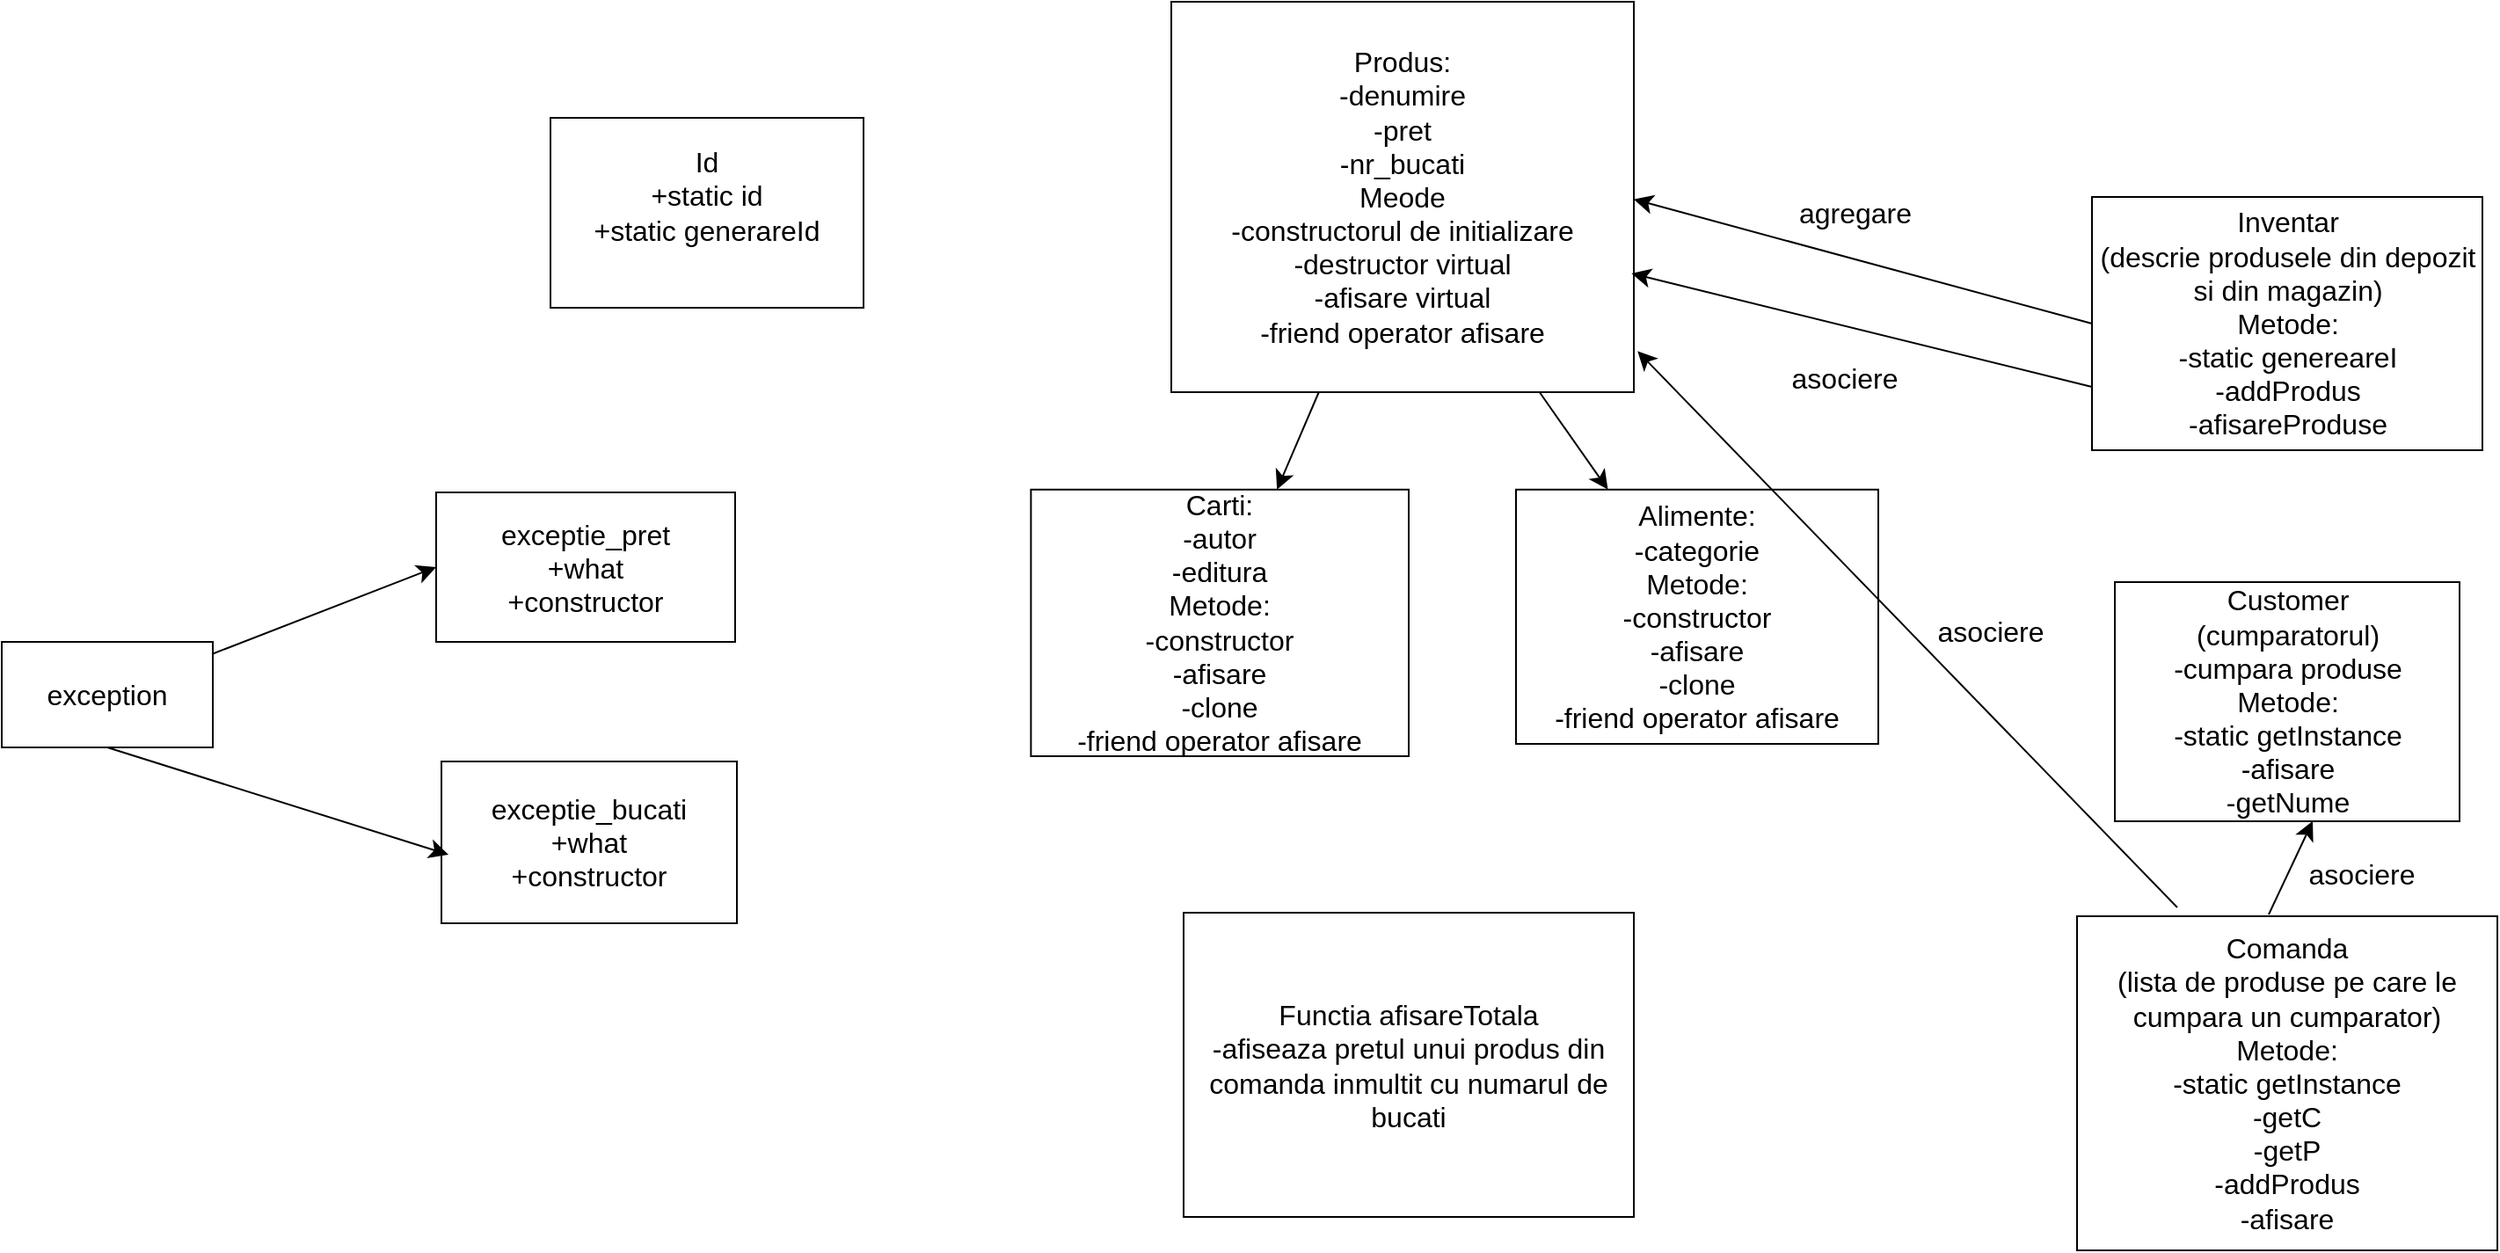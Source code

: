 <mxfile version="21.3.2" type="google">
  <diagram name="Pagina-1" id="_Be1CBAwEI0WAhHM08FA">
    <mxGraphModel grid="0" page="0" gridSize="10" guides="1" tooltips="1" connect="1" arrows="1" fold="1" pageScale="1" pageWidth="827" pageHeight="1169" math="0" shadow="0">
      <root>
        <mxCell id="0" />
        <mxCell id="1" parent="0" />
        <mxCell id="GDdZzEikVCgOrEU2IknP-1" value="&#xa;&lt;span style=&quot;color: rgb(0, 0, 0); font-family: Helvetica; font-size: 16px; font-style: normal; font-variant-ligatures: normal; font-variant-caps: normal; font-weight: 400; letter-spacing: normal; orphans: 2; text-align: center; text-indent: 0px; text-transform: none; widows: 2; word-spacing: 0px; -webkit-text-stroke-width: 0px; background-color: rgb(255, 255, 255); text-decoration-thickness: initial; text-decoration-style: initial; text-decoration-color: initial; float: none; display: inline !important;&quot;&gt;Id&lt;/span&gt;&lt;br style=&quot;border-color: var(--border-color); color: rgb(0, 0, 0); font-family: Helvetica; font-size: 16px; font-style: normal; font-variant-ligatures: normal; font-variant-caps: normal; font-weight: 400; letter-spacing: normal; orphans: 2; text-align: center; text-indent: 0px; text-transform: none; widows: 2; word-spacing: 0px; -webkit-text-stroke-width: 0px; background-color: rgb(255, 255, 255); text-decoration-thickness: initial; text-decoration-style: initial; text-decoration-color: initial;&quot;&gt;&lt;span style=&quot;color: rgb(0, 0, 0); font-family: Helvetica; font-size: 16px; font-style: normal; font-variant-ligatures: normal; font-variant-caps: normal; font-weight: 400; letter-spacing: normal; orphans: 2; text-align: center; text-indent: 0px; text-transform: none; widows: 2; word-spacing: 0px; -webkit-text-stroke-width: 0px; background-color: rgb(255, 255, 255); text-decoration-thickness: initial; text-decoration-style: initial; text-decoration-color: initial; float: none; display: inline !important;&quot;&gt;+static id&lt;/span&gt;&lt;br style=&quot;border-color: var(--border-color); color: rgb(0, 0, 0); font-family: Helvetica; font-size: 16px; font-style: normal; font-variant-ligatures: normal; font-variant-caps: normal; font-weight: 400; letter-spacing: normal; orphans: 2; text-align: center; text-indent: 0px; text-transform: none; widows: 2; word-spacing: 0px; -webkit-text-stroke-width: 0px; background-color: rgb(255, 255, 255); text-decoration-thickness: initial; text-decoration-style: initial; text-decoration-color: initial;&quot;&gt;&lt;span style=&quot;color: rgb(0, 0, 0); font-family: Helvetica; font-size: 16px; font-style: normal; font-variant-ligatures: normal; font-variant-caps: normal; font-weight: 400; letter-spacing: normal; orphans: 2; text-align: center; text-indent: 0px; text-transform: none; widows: 2; word-spacing: 0px; -webkit-text-stroke-width: 0px; background-color: rgb(255, 255, 255); text-decoration-thickness: initial; text-decoration-style: initial; text-decoration-color: initial; float: none; display: inline !important;&quot;&gt;+static generareId&lt;/span&gt;&#xa;&#xa;" style="rounded=0;whiteSpace=wrap;html=1;fontSize=16;" vertex="1" parent="1">
          <mxGeometry x="-336" y="-37" width="178" height="108" as="geometry" />
        </mxCell>
        <mxCell id="GDdZzEikVCgOrEU2IknP-4" value="Text" style="text;strokeColor=none;fillColor=none;html=1;align=center;verticalAlign=middle;whiteSpace=wrap;rounded=0;fontSize=16;" vertex="1" parent="1">
          <mxGeometry x="-61" y="175" width="118" height="56" as="geometry" />
        </mxCell>
        <mxCell id="GDdZzEikVCgOrEU2IknP-7" style="edgeStyle=none;curved=1;rounded=0;orthogonalLoop=1;jettySize=auto;html=1;fontSize=12;startSize=8;endSize=8;" edge="1" parent="1" source="GDdZzEikVCgOrEU2IknP-5" target="GDdZzEikVCgOrEU2IknP-8">
          <mxGeometry relative="1" as="geometry">
            <mxPoint x="-2.8" y="204.4" as="targetPoint" />
          </mxGeometry>
        </mxCell>
        <mxCell id="GDdZzEikVCgOrEU2IknP-9" style="edgeStyle=none;curved=1;rounded=0;orthogonalLoop=1;jettySize=auto;html=1;fontSize=12;startSize=8;endSize=8;" edge="1" parent="1" source="GDdZzEikVCgOrEU2IknP-5" target="GDdZzEikVCgOrEU2IknP-10">
          <mxGeometry relative="1" as="geometry">
            <mxPoint x="278.8" y="170.0" as="targetPoint" />
          </mxGeometry>
        </mxCell>
        <mxCell id="GDdZzEikVCgOrEU2IknP-5" value="Produs:&lt;br&gt;-denumire&lt;br&gt;-pret&lt;br&gt;-nr_bucati&lt;br&gt;Meode&lt;br&gt;-constructorul de initializare&lt;br&gt;-destructor virtual&lt;br&gt;-afisare virtual&lt;br&gt;-friend operator afisare" style="rounded=0;whiteSpace=wrap;html=1;fontSize=16;" vertex="1" parent="1">
          <mxGeometry x="17" y="-103" width="263" height="222" as="geometry" />
        </mxCell>
        <mxCell id="GDdZzEikVCgOrEU2IknP-8" value="Carti:&lt;br&gt;-autor&lt;br&gt;-editura&lt;br&gt;Metode:&lt;br&gt;-constructor&lt;br&gt;-afisare&lt;br&gt;-clone&lt;br&gt;-friend operator afisare" style="rounded=0;whiteSpace=wrap;html=1;fontSize=16;" vertex="1" parent="1">
          <mxGeometry x="-62.8" y="174.4" width="214.8" height="151.6" as="geometry" />
        </mxCell>
        <mxCell id="GDdZzEikVCgOrEU2IknP-10" value="Alimente:&lt;br&gt;-categorie&lt;br&gt;Metode:&lt;br&gt;-constructor&lt;br style=&quot;border-color: var(--border-color);&quot;&gt;-afisare&lt;br style=&quot;border-color: var(--border-color);&quot;&gt;-clone&lt;br style=&quot;border-color: var(--border-color);&quot;&gt;-friend operator afisare" style="rounded=0;whiteSpace=wrap;html=1;fontSize=16;" vertex="1" parent="1">
          <mxGeometry x="213" y="174.4" width="206" height="144.6" as="geometry" />
        </mxCell>
        <mxCell id="GDdZzEikVCgOrEU2IknP-28" style="edgeStyle=none;curved=1;rounded=0;orthogonalLoop=1;jettySize=auto;html=1;exitX=0;exitY=0.5;exitDx=0;exitDy=0;fontSize=12;startSize=8;endSize=8;" edge="1" parent="1" source="GDdZzEikVCgOrEU2IknP-12">
          <mxGeometry relative="1" as="geometry">
            <mxPoint x="280" y="9.338" as="targetPoint" />
          </mxGeometry>
        </mxCell>
        <mxCell id="GDdZzEikVCgOrEU2IknP-12" value="Inventar&lt;br&gt;(descrie produsele din depozit si din magazin)&lt;br&gt;Metode:&lt;br&gt;-static genereareI&lt;br&gt;-addProdus&lt;br&gt;-afisareProduse" style="rounded=0;whiteSpace=wrap;html=1;fontSize=16;" vertex="1" parent="1">
          <mxGeometry x="540.5" y="8" width="222" height="144" as="geometry" />
        </mxCell>
        <mxCell id="GDdZzEikVCgOrEU2IknP-16" value="Customer&lt;br&gt;(cumparatorul)&lt;br&gt;-cumpara produse&lt;br&gt;Metode:&lt;br&gt;-static getInstance&lt;br&gt;-afisare&lt;br&gt;-getNume" style="rounded=0;whiteSpace=wrap;html=1;fontSize=16;" vertex="1" parent="1">
          <mxGeometry x="553.5" y="227" width="196" height="136" as="geometry" />
        </mxCell>
        <mxCell id="GDdZzEikVCgOrEU2IknP-22" style="edgeStyle=none;curved=1;rounded=0;orthogonalLoop=1;jettySize=auto;html=1;exitX=1;exitY=1;exitDx=0;exitDy=0;fontSize=12;startSize=8;endSize=8;" edge="1" parent="1" source="GDdZzEikVCgOrEU2IknP-17">
          <mxGeometry relative="1" as="geometry">
            <mxPoint x="652.4" y="484" as="targetPoint" />
          </mxGeometry>
        </mxCell>
        <mxCell id="GDdZzEikVCgOrEU2IknP-17" value="Comanda&lt;br&gt;(lista de produse pe care le cumpara un cumparator)&lt;br&gt;Metode:&lt;br&gt;-static getInstance&lt;br&gt;-getC&lt;br&gt;-getP&lt;br&gt;-addProdus&lt;br&gt;-afisare" style="rounded=0;whiteSpace=wrap;html=1;fontSize=16;" vertex="1" parent="1">
          <mxGeometry x="532" y="417" width="239" height="190" as="geometry" />
        </mxCell>
        <mxCell id="GDdZzEikVCgOrEU2IknP-20" value="Functia afisareTotala&lt;br&gt;-afiseaza pretul unui produs din comanda inmultit cu numarul de bucati" style="rounded=0;whiteSpace=wrap;html=1;fontSize=16;" vertex="1" parent="1">
          <mxGeometry x="24" y="415" width="256" height="173" as="geometry" />
        </mxCell>
        <mxCell id="GDdZzEikVCgOrEU2IknP-23" value="exceptie_pret&lt;br&gt;+what&lt;br&gt;+constructor" style="rounded=0;whiteSpace=wrap;html=1;fontSize=16;" vertex="1" parent="1">
          <mxGeometry x="-401" y="176" width="170" height="85" as="geometry" />
        </mxCell>
        <mxCell id="GDdZzEikVCgOrEU2IknP-24" value="exceptie_bucati&lt;br&gt;+what&lt;br&gt;+constructor" style="rounded=0;whiteSpace=wrap;html=1;fontSize=16;" vertex="1" parent="1">
          <mxGeometry x="-398" y="329" width="168" height="92" as="geometry" />
        </mxCell>
        <mxCell id="GDdZzEikVCgOrEU2IknP-26" style="edgeStyle=none;curved=1;rounded=0;orthogonalLoop=1;jettySize=auto;html=1;entryX=0;entryY=0.5;entryDx=0;entryDy=0;fontSize=12;startSize=8;endSize=8;" edge="1" parent="1" source="GDdZzEikVCgOrEU2IknP-25" target="GDdZzEikVCgOrEU2IknP-23">
          <mxGeometry relative="1" as="geometry" />
        </mxCell>
        <mxCell id="GDdZzEikVCgOrEU2IknP-27" style="edgeStyle=none;curved=1;rounded=0;orthogonalLoop=1;jettySize=auto;html=1;exitX=0.5;exitY=1;exitDx=0;exitDy=0;entryX=0.024;entryY=0.576;entryDx=0;entryDy=0;entryPerimeter=0;fontSize=12;startSize=8;endSize=8;" edge="1" parent="1" source="GDdZzEikVCgOrEU2IknP-25" target="GDdZzEikVCgOrEU2IknP-24">
          <mxGeometry relative="1" as="geometry" />
        </mxCell>
        <mxCell id="GDdZzEikVCgOrEU2IknP-25" value="exception" style="rounded=0;whiteSpace=wrap;html=1;fontSize=16;" vertex="1" parent="1">
          <mxGeometry x="-648" y="261" width="120" height="60" as="geometry" />
        </mxCell>
        <mxCell id="GDdZzEikVCgOrEU2IknP-30" value="agregare" style="text;strokeColor=none;fillColor=none;html=1;align=center;verticalAlign=middle;whiteSpace=wrap;rounded=0;fontSize=16;" vertex="1" parent="1">
          <mxGeometry x="376" y="2" width="60" height="30" as="geometry" />
        </mxCell>
        <mxCell id="GDdZzEikVCgOrEU2IknP-31" value="" style="endArrow=classic;html=1;rounded=0;fontSize=12;startSize=8;endSize=8;curved=1;entryX=0.995;entryY=0.696;entryDx=0;entryDy=0;entryPerimeter=0;exitX=0;exitY=0.75;exitDx=0;exitDy=0;" edge="1" parent="1" source="GDdZzEikVCgOrEU2IknP-12" target="GDdZzEikVCgOrEU2IknP-5">
          <mxGeometry width="50" height="50" relative="1" as="geometry">
            <mxPoint x="345" y="158" as="sourcePoint" />
            <mxPoint x="395" y="113" as="targetPoint" />
          </mxGeometry>
        </mxCell>
        <mxCell id="GDdZzEikVCgOrEU2IknP-32" value="asociere" style="text;strokeColor=none;fillColor=none;html=1;align=center;verticalAlign=middle;whiteSpace=wrap;rounded=0;fontSize=16;" vertex="1" parent="1">
          <mxGeometry x="370" y="96" width="60" height="30" as="geometry" />
        </mxCell>
        <mxCell id="GDdZzEikVCgOrEU2IknP-33" value="" style="endArrow=classic;html=1;rounded=0;fontSize=12;startSize=8;endSize=8;curved=1;entryX=1.008;entryY=0.895;entryDx=0;entryDy=0;entryPerimeter=0;" edge="1" parent="1" target="GDdZzEikVCgOrEU2IknP-5">
          <mxGeometry width="50" height="50" relative="1" as="geometry">
            <mxPoint x="589" y="412" as="sourcePoint" />
            <mxPoint x="525" y="443" as="targetPoint" />
          </mxGeometry>
        </mxCell>
        <mxCell id="GDdZzEikVCgOrEU2IknP-34" value="asociere" style="text;strokeColor=none;fillColor=none;html=1;align=center;verticalAlign=middle;whiteSpace=wrap;rounded=0;fontSize=16;" vertex="1" parent="1">
          <mxGeometry x="453" y="240" width="60" height="30" as="geometry" />
        </mxCell>
        <mxCell id="GDdZzEikVCgOrEU2IknP-35" value="" style="endArrow=classic;html=1;rounded=0;fontSize=12;startSize=8;endSize=8;curved=1;entryX=0.574;entryY=0.999;entryDx=0;entryDy=0;entryPerimeter=0;" edge="1" parent="1" target="GDdZzEikVCgOrEU2IknP-16">
          <mxGeometry width="50" height="50" relative="1" as="geometry">
            <mxPoint x="641" y="416" as="sourcePoint" />
            <mxPoint x="691" y="366" as="targetPoint" />
          </mxGeometry>
        </mxCell>
        <mxCell id="GDdZzEikVCgOrEU2IknP-36" value="asociere" style="text;strokeColor=none;fillColor=none;html=1;align=center;verticalAlign=middle;whiteSpace=wrap;rounded=0;fontSize=16;" vertex="1" parent="1">
          <mxGeometry x="664" y="378" width="60" height="30" as="geometry" />
        </mxCell>
      </root>
    </mxGraphModel>
  </diagram>
</mxfile>
